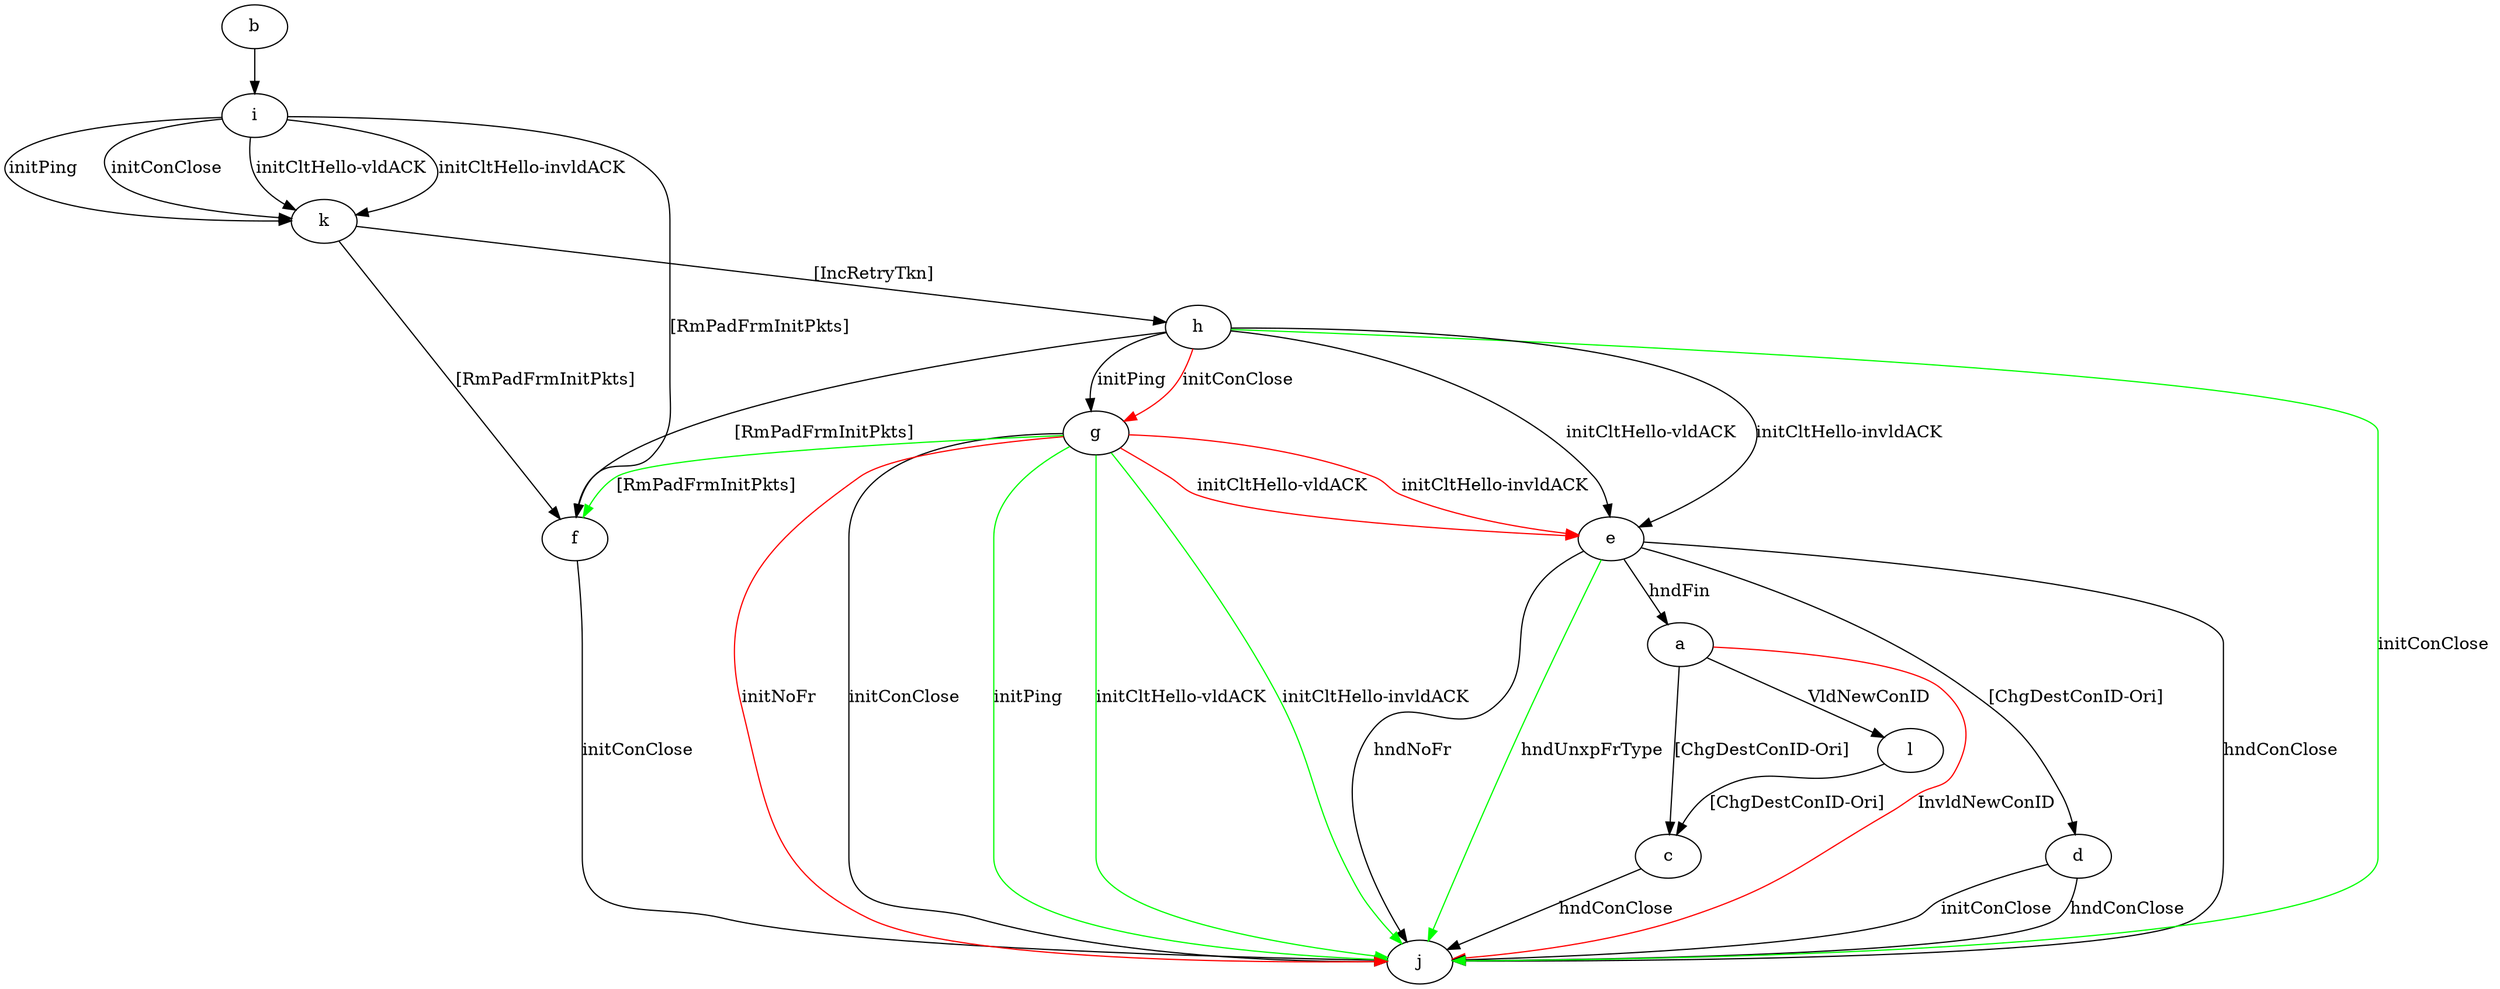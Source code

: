digraph "" {
	a -> c	[key=0,
		label="[ChgDestConID-Ori] "];
	a -> j	[key=0,
		color=red,
		label="InvldNewConID "];
	a -> l	[key=0,
		label="VldNewConID "];
	b -> i	[key=0];
	c -> j	[key=0,
		label="hndConClose "];
	d -> j	[key=0,
		label="initConClose "];
	d -> j	[key=1,
		label="hndConClose "];
	e -> a	[key=0,
		label="hndFin "];
	e -> d	[key=0,
		label="[ChgDestConID-Ori] "];
	e -> j	[key=0,
		label="hndConClose "];
	e -> j	[key=1,
		label="hndNoFr "];
	e -> j	[key=2,
		color=green,
		label="hndUnxpFrType "];
	f -> j	[key=0,
		label="initConClose "];
	g -> e	[key=0,
		color=red,
		label="initCltHello-vldACK "];
	g -> e	[key=1,
		color=red,
		label="initCltHello-invldACK "];
	g -> f	[key=0,
		color=green,
		label="[RmPadFrmInitPkts] "];
	g -> j	[key=0,
		label="initConClose "];
	g -> j	[key=1,
		color=green,
		label="initPing "];
	g -> j	[key=2,
		color=green,
		label="initCltHello-vldACK "];
	g -> j	[key=3,
		color=green,
		label="initCltHello-invldACK "];
	g -> j	[key=4,
		color=red,
		label="initNoFr "];
	h -> e	[key=0,
		label="initCltHello-vldACK "];
	h -> e	[key=1,
		label="initCltHello-invldACK "];
	h -> f	[key=0,
		label="[RmPadFrmInitPkts] "];
	h -> g	[key=0,
		label="initPing "];
	h -> g	[key=1,
		color=red,
		label="initConClose "];
	h -> j	[key=0,
		color=green,
		label="initConClose "];
	i -> f	[key=0,
		label="[RmPadFrmInitPkts] "];
	i -> k	[key=0,
		label="initPing "];
	i -> k	[key=1,
		label="initConClose "];
	i -> k	[key=2,
		label="initCltHello-vldACK "];
	i -> k	[key=3,
		label="initCltHello-invldACK "];
	k -> f	[key=0,
		label="[RmPadFrmInitPkts] "];
	k -> h	[key=0,
		label="[IncRetryTkn] "];
	l -> c	[key=0,
		label="[ChgDestConID-Ori] "];
}
